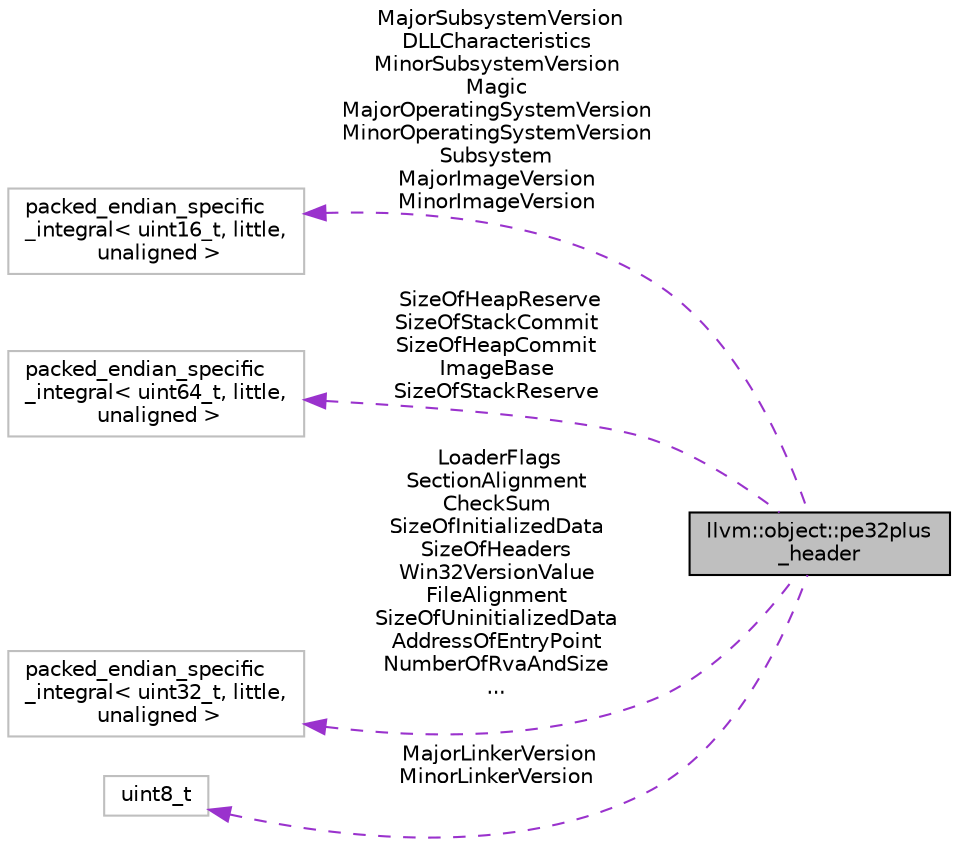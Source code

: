digraph "llvm::object::pe32plus_header"
{
 // LATEX_PDF_SIZE
  bgcolor="transparent";
  edge [fontname="Helvetica",fontsize="10",labelfontname="Helvetica",labelfontsize="10"];
  node [fontname="Helvetica",fontsize="10",shape=record];
  rankdir="LR";
  Node1 [label="llvm::object::pe32plus\l_header",height=0.2,width=0.4,color="black", fillcolor="grey75", style="filled", fontcolor="black",tooltip="The 64-bit PE header that follows the COFF header."];
  Node2 -> Node1 [dir="back",color="darkorchid3",fontsize="10",style="dashed",label=" MajorSubsystemVersion\nDLLCharacteristics\nMinorSubsystemVersion\nMagic\nMajorOperatingSystemVersion\nMinorOperatingSystemVersion\nSubsystem\nMajorImageVersion\nMinorImageVersion" ,fontname="Helvetica"];
  Node2 [label="packed_endian_specific\l_integral\< uint16_t, little,\l unaligned \>",height=0.2,width=0.4,color="grey75",tooltip=" "];
  Node3 -> Node1 [dir="back",color="darkorchid3",fontsize="10",style="dashed",label=" SizeOfHeapReserve\nSizeOfStackCommit\nSizeOfHeapCommit\nImageBase\nSizeOfStackReserve" ,fontname="Helvetica"];
  Node3 [label="packed_endian_specific\l_integral\< uint64_t, little,\l unaligned \>",height=0.2,width=0.4,color="grey75",tooltip=" "];
  Node4 -> Node1 [dir="back",color="darkorchid3",fontsize="10",style="dashed",label=" LoaderFlags\nSectionAlignment\nCheckSum\nSizeOfInitializedData\nSizeOfHeaders\nWin32VersionValue\nFileAlignment\nSizeOfUninitializedData\nAddressOfEntryPoint\nNumberOfRvaAndSize\n..." ,fontname="Helvetica"];
  Node4 [label="packed_endian_specific\l_integral\< uint32_t, little,\l unaligned \>",height=0.2,width=0.4,color="grey75",tooltip=" "];
  Node5 -> Node1 [dir="back",color="darkorchid3",fontsize="10",style="dashed",label=" MajorLinkerVersion\nMinorLinkerVersion" ,fontname="Helvetica"];
  Node5 [label="uint8_t",height=0.2,width=0.4,color="grey75",tooltip=" "];
}
